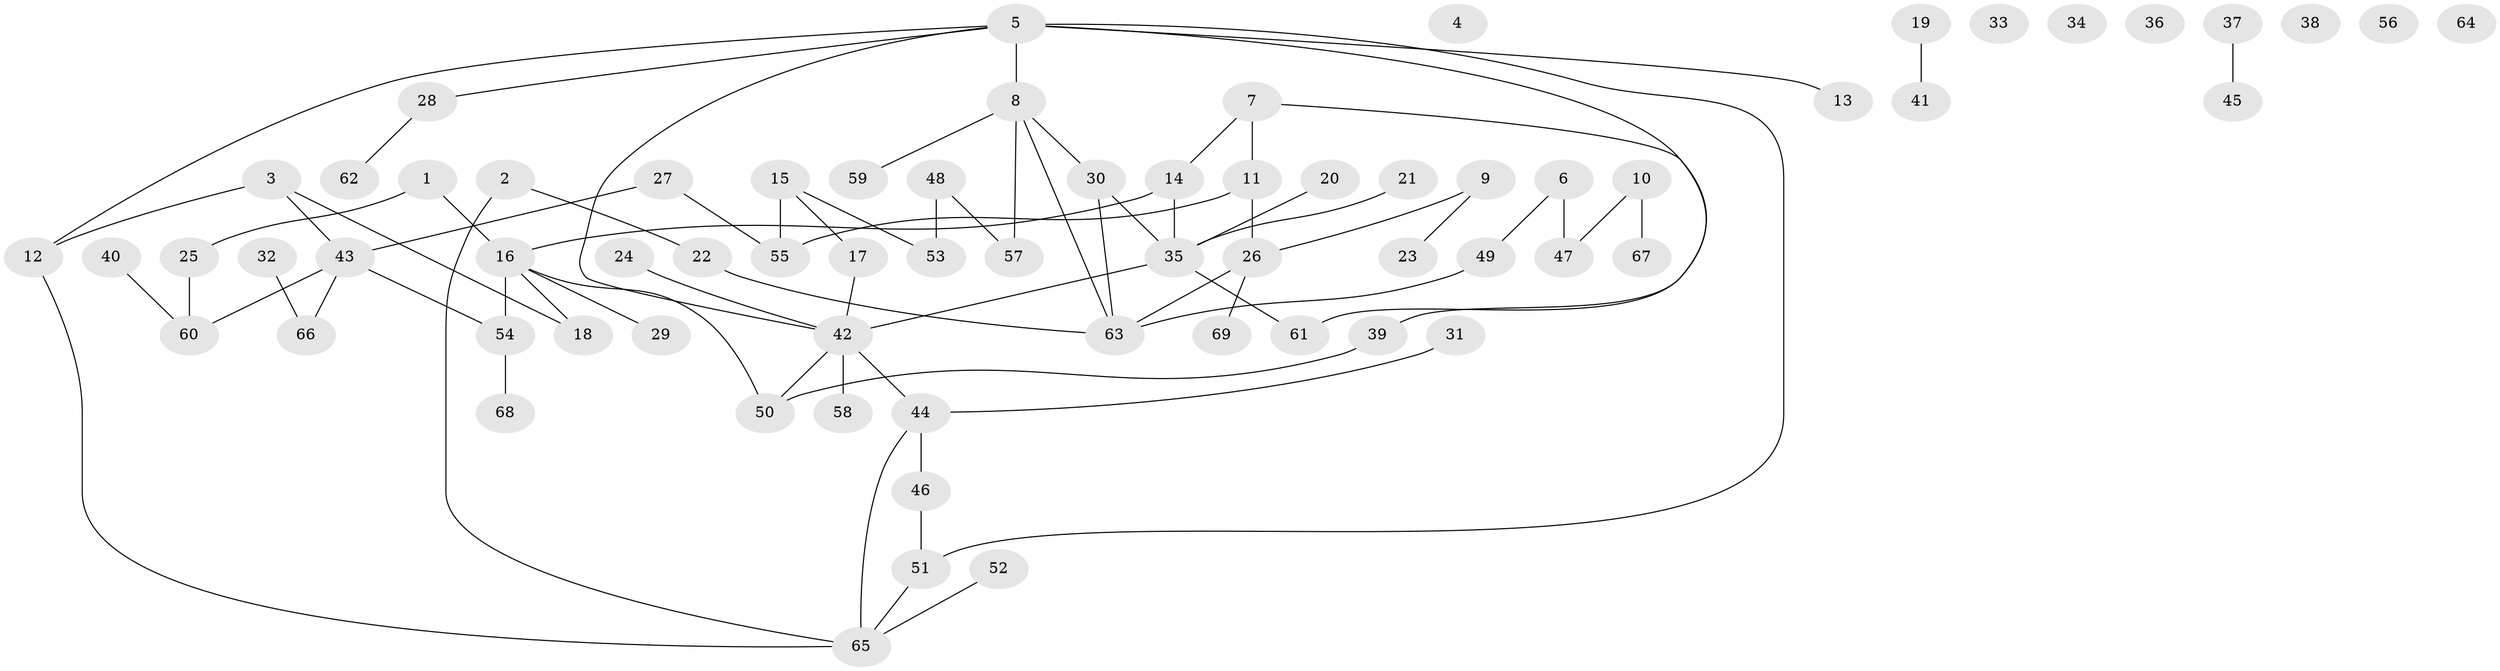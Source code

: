 // Generated by graph-tools (version 1.1) at 2025/39/03/09/25 04:39:45]
// undirected, 69 vertices, 75 edges
graph export_dot {
graph [start="1"]
  node [color=gray90,style=filled];
  1;
  2;
  3;
  4;
  5;
  6;
  7;
  8;
  9;
  10;
  11;
  12;
  13;
  14;
  15;
  16;
  17;
  18;
  19;
  20;
  21;
  22;
  23;
  24;
  25;
  26;
  27;
  28;
  29;
  30;
  31;
  32;
  33;
  34;
  35;
  36;
  37;
  38;
  39;
  40;
  41;
  42;
  43;
  44;
  45;
  46;
  47;
  48;
  49;
  50;
  51;
  52;
  53;
  54;
  55;
  56;
  57;
  58;
  59;
  60;
  61;
  62;
  63;
  64;
  65;
  66;
  67;
  68;
  69;
  1 -- 16;
  1 -- 25;
  2 -- 22;
  2 -- 65;
  3 -- 12;
  3 -- 18;
  3 -- 43;
  5 -- 8;
  5 -- 12;
  5 -- 13;
  5 -- 28;
  5 -- 42;
  5 -- 51;
  5 -- 61;
  6 -- 47;
  6 -- 49;
  7 -- 11;
  7 -- 14;
  7 -- 39;
  8 -- 30;
  8 -- 57;
  8 -- 59;
  8 -- 63;
  9 -- 23;
  9 -- 26;
  10 -- 47;
  10 -- 67;
  11 -- 26;
  11 -- 55;
  12 -- 65;
  14 -- 16;
  14 -- 35;
  15 -- 17;
  15 -- 53;
  15 -- 55;
  16 -- 18;
  16 -- 29;
  16 -- 50;
  16 -- 54;
  17 -- 42;
  19 -- 41;
  20 -- 35;
  21 -- 35;
  22 -- 63;
  24 -- 42;
  25 -- 60;
  26 -- 63;
  26 -- 69;
  27 -- 43;
  27 -- 55;
  28 -- 62;
  30 -- 35;
  30 -- 63;
  31 -- 44;
  32 -- 66;
  35 -- 42;
  35 -- 61;
  37 -- 45;
  39 -- 50;
  40 -- 60;
  42 -- 44;
  42 -- 50;
  42 -- 58;
  43 -- 54;
  43 -- 60;
  43 -- 66;
  44 -- 46;
  44 -- 65;
  46 -- 51;
  48 -- 53;
  48 -- 57;
  49 -- 63;
  51 -- 65;
  52 -- 65;
  54 -- 68;
}
